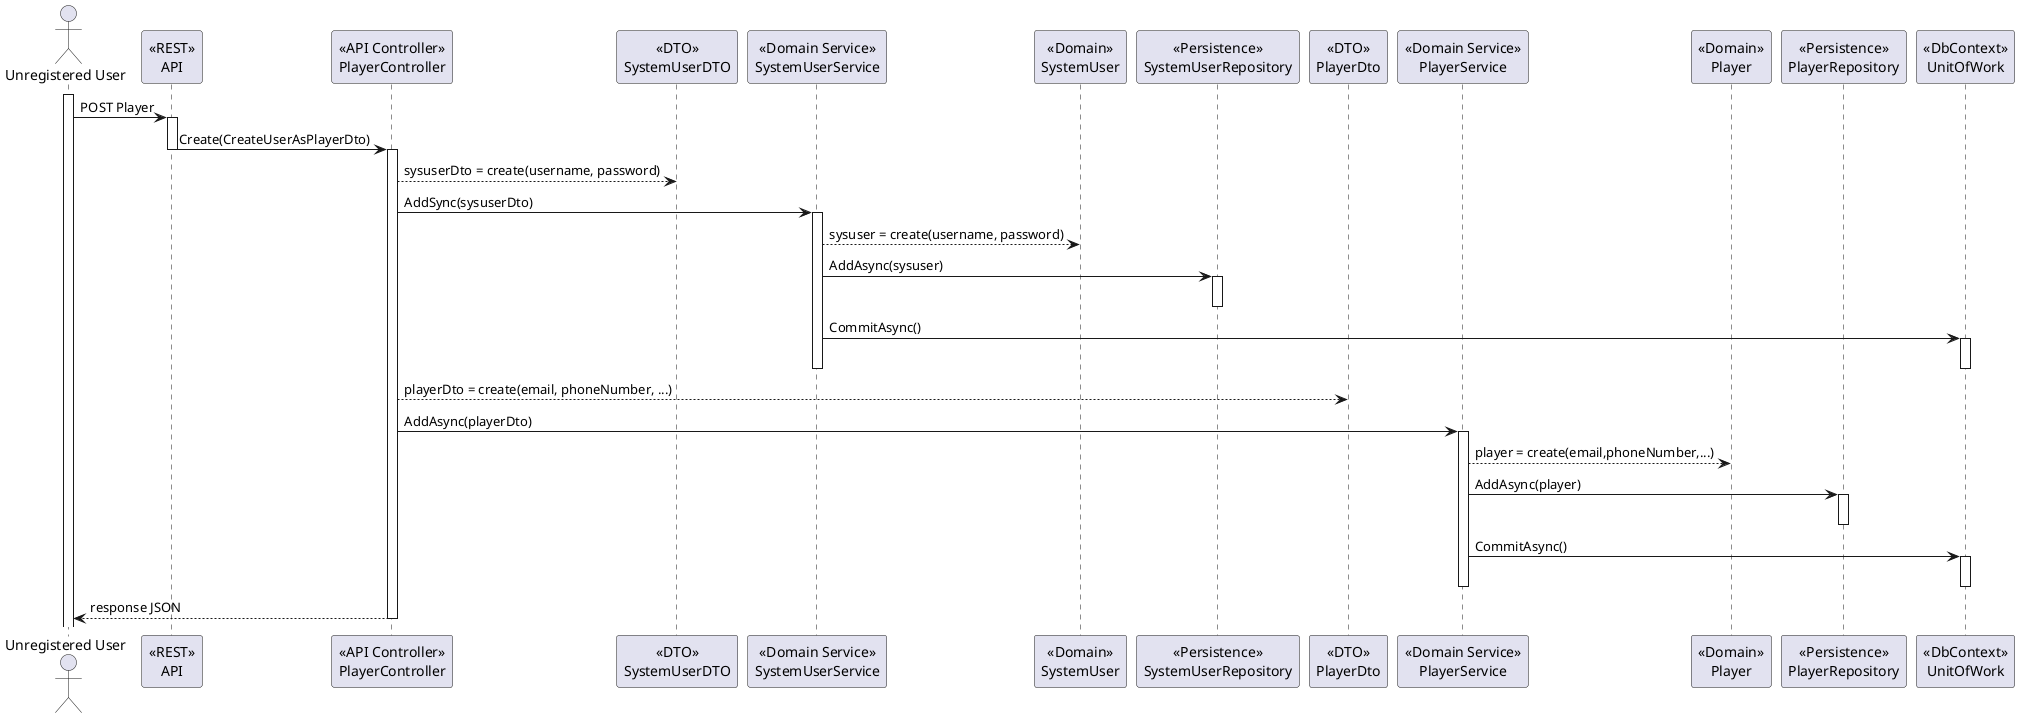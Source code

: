 ﻿@startuml

actor "Unregistered User" as UNU
participant "<<REST>>\nAPI" as API
participant "<<API Controller>>\nPlayerController" as PC
participant "<<DTO>>\nSystemUserDTO" as SUDTO
participant "<<Domain Service>>\nSystemUserService" as SUS
participant "<<Domain>>\nSystemUser" as SU
participant "<<Persistence>>\nSystemUserRepository" as SUR
participant "<<DTO>>\nPlayerDto" as PDTO
participant "<<Domain Service>>\nPlayerService" as PS
participant "<<Domain>>\nPlayer" as P
participant "<<Persistence>>\nPlayerRepository" as PR
participant "<<DbContext>>\nUnitOfWork" as UW

activate UNU
UNU -> API: POST Player

activate API
API -> PC: Create(CreateUserAsPlayerDto)
deactivate API

activate PC

PC --> SUDTO : sysuserDto = create(username, password)
PC -> SUS : AddSync(sysuserDto)

activate SUS 

SUS --> SU : sysuser = create(username, password)
SUS -> SUR : AddAsync(sysuser)

activate SUR
deactivate SUR

SUS -> UW : CommitAsync()

activate UW
deactivate UW

deactivate SUS

PC --> PDTO : playerDto = create(email, phoneNumber, ...)
PC -> PS : AddAsync(playerDto)

activate PS 
PS --> P : player = create(email,phoneNumber,...)
PS -> PR : AddAsync(player)

activate PR 
deactivate PR

PS -> UW : CommitAsync()

activate UW
deactivate UW

deactivate PS

deactivate SUS

PC --> UNU : response JSON
deactivate PC

@enduml